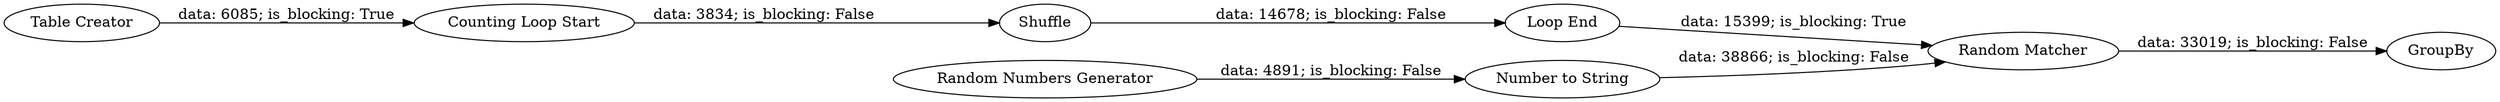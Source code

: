 digraph {
	"-2701291597806953323_1" [label="Table Creator"]
	"-2701291597806953323_3" [label="Random Matcher"]
	"-2701291597806953323_4" [label="Number to String"]
	"-2701291597806953323_6" [label="Loop End"]
	"-2701291597806953323_5" [label="Counting Loop Start"]
	"-2701291597806953323_8" [label=Shuffle]
	"-2701291597806953323_2" [label="Random Numbers Generator"]
	"-2701291597806953323_7" [label=GroupBy]
	"-2701291597806953323_4" -> "-2701291597806953323_3" [label="data: 38866; is_blocking: False"]
	"-2701291597806953323_2" -> "-2701291597806953323_4" [label="data: 4891; is_blocking: False"]
	"-2701291597806953323_6" -> "-2701291597806953323_3" [label="data: 15399; is_blocking: True"]
	"-2701291597806953323_3" -> "-2701291597806953323_7" [label="data: 33019; is_blocking: False"]
	"-2701291597806953323_1" -> "-2701291597806953323_5" [label="data: 6085; is_blocking: True"]
	"-2701291597806953323_5" -> "-2701291597806953323_8" [label="data: 3834; is_blocking: False"]
	"-2701291597806953323_8" -> "-2701291597806953323_6" [label="data: 14678; is_blocking: False"]
	rankdir=LR
}
